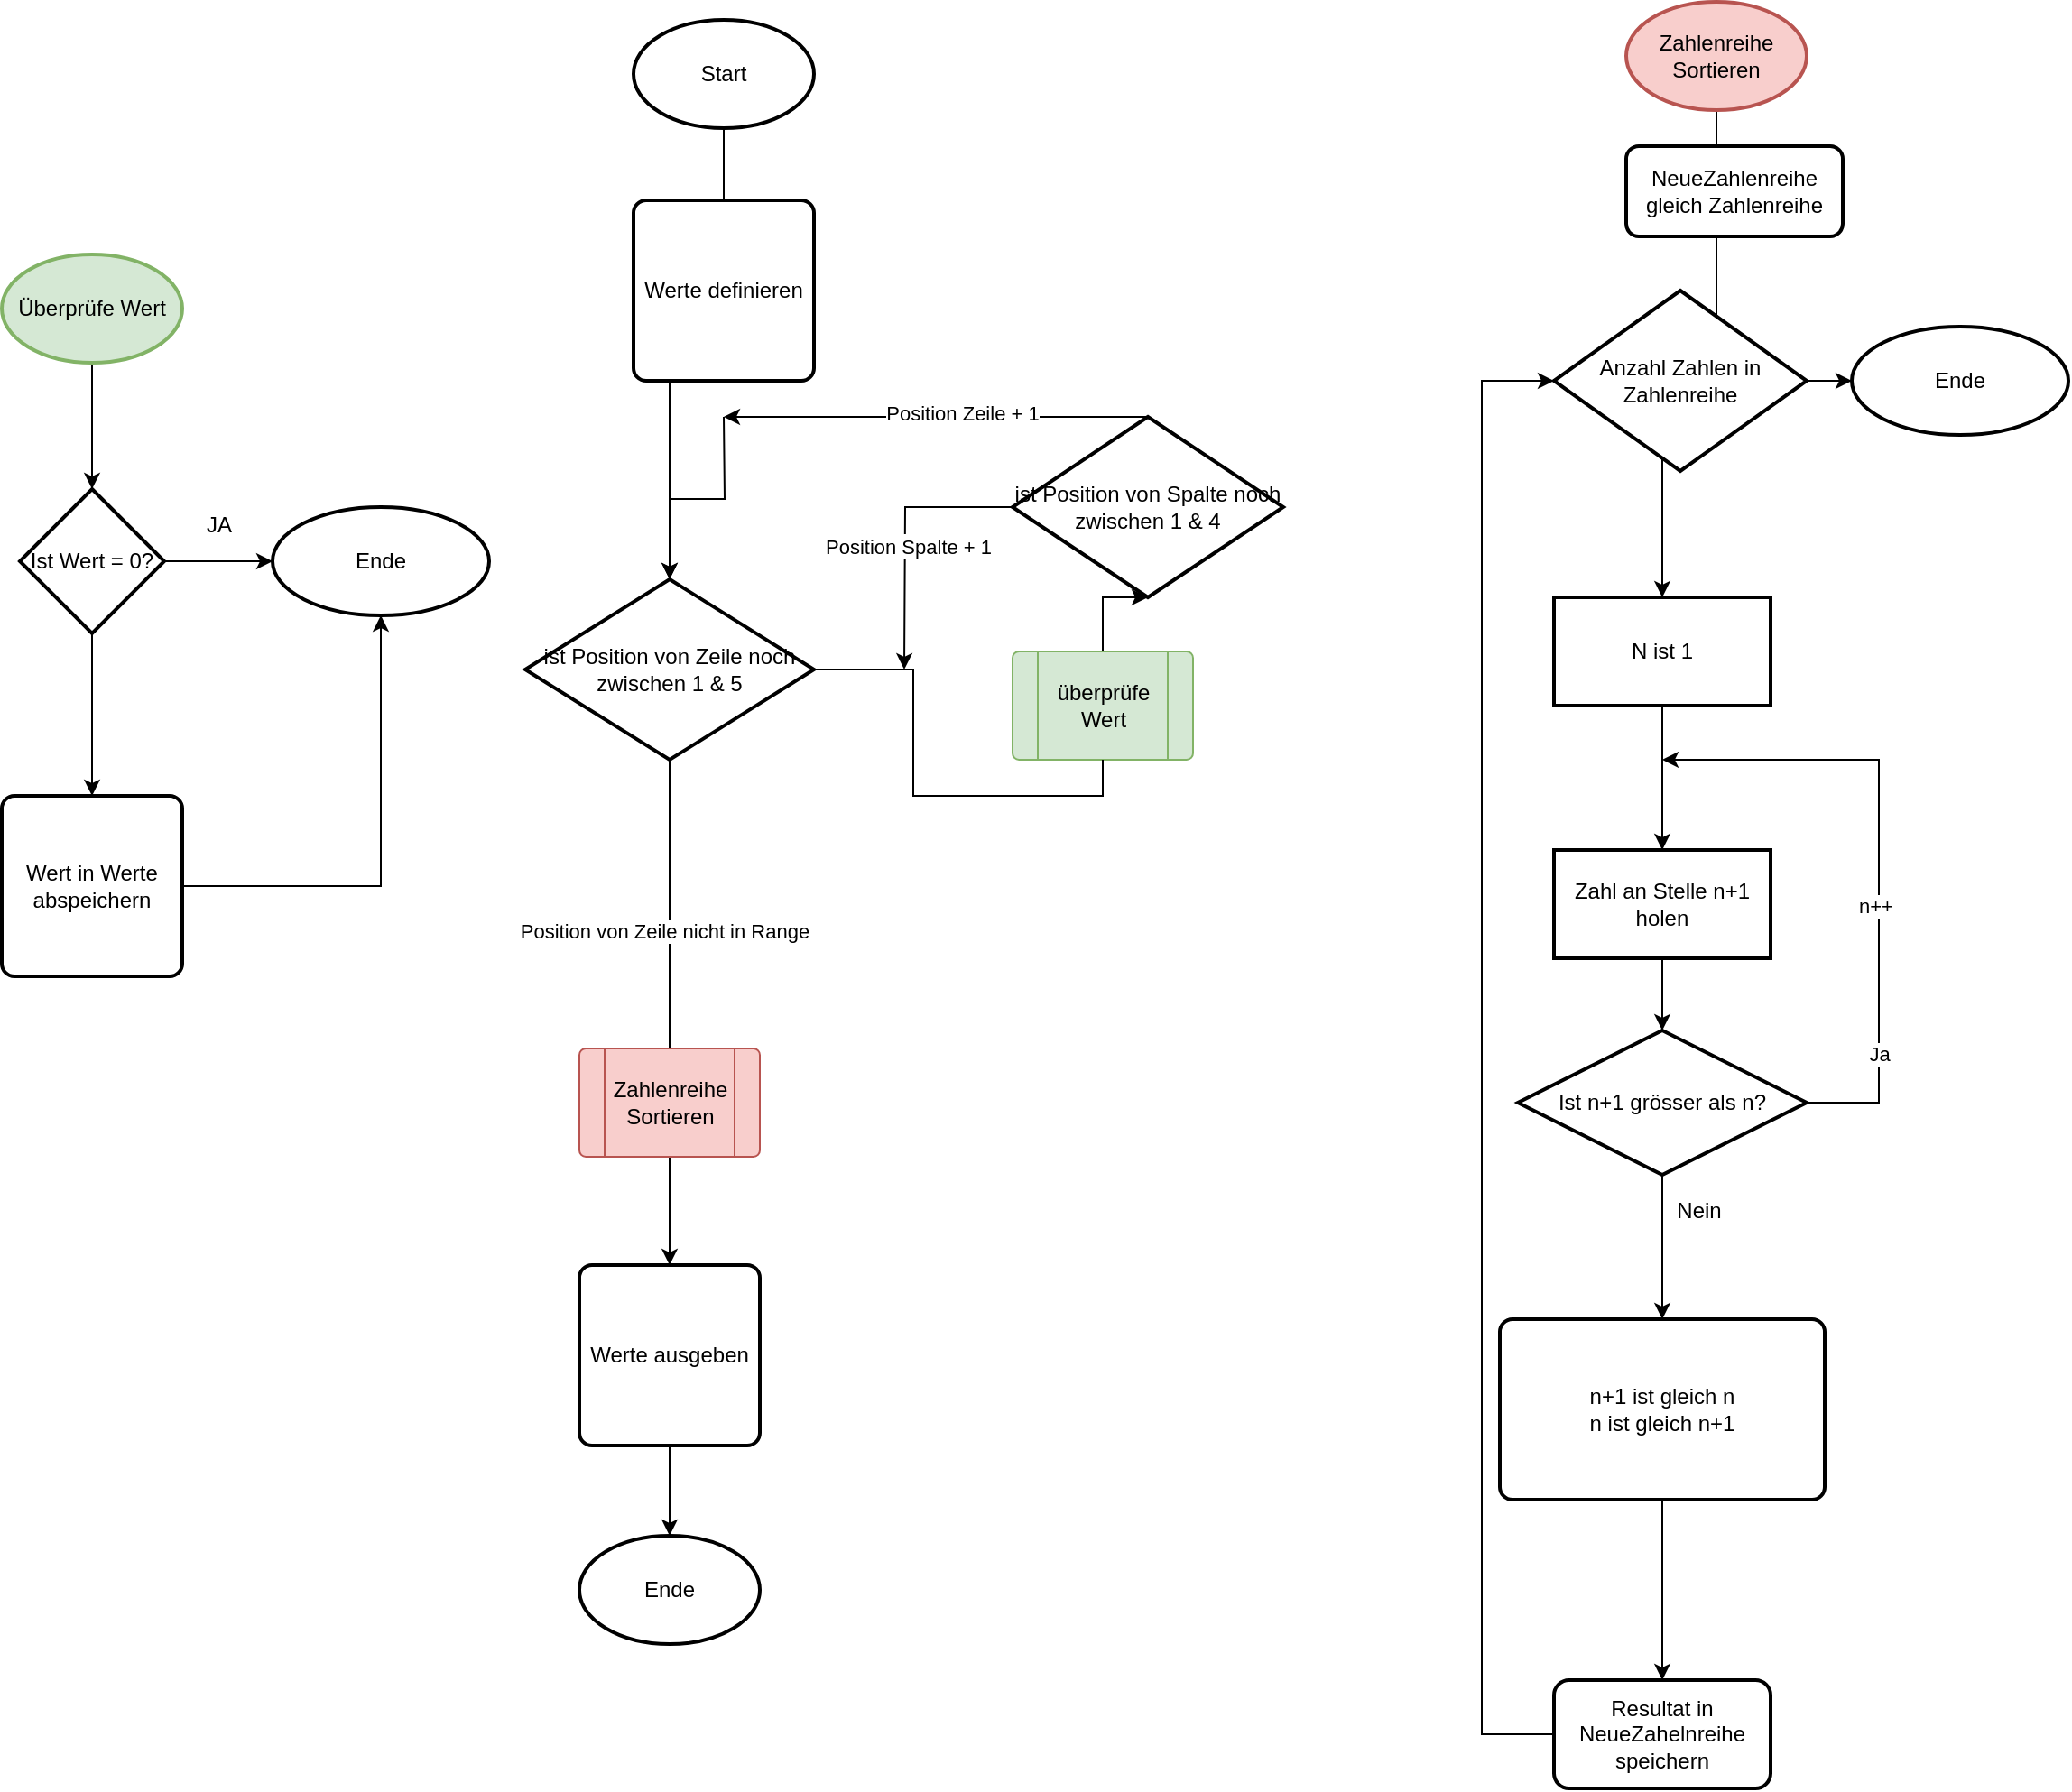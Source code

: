 <mxfile version="15.1.4" type="github"><diagram id="RHZKYHjEUgMx3zhQorcH" name="Page-1"><mxGraphModel dx="1709" dy="1017" grid="1" gridSize="10" guides="1" tooltips="1" connect="1" arrows="1" fold="1" page="1" pageScale="1" pageWidth="1654" pageHeight="1169" math="0" shadow="0"><root><mxCell id="0"/><mxCell id="1" parent="0"/><mxCell id="k-Emy_wssQss-u3TcQqY-7" style="edgeStyle=orthogonalEdgeStyle;rounded=0;orthogonalLoop=1;jettySize=auto;html=1;entryX=0.5;entryY=0;entryDx=0;entryDy=0;entryPerimeter=0;" edge="1" parent="1" source="k-Emy_wssQss-u3TcQqY-1" target="k-Emy_wssQss-u3TcQqY-3"><mxGeometry relative="1" as="geometry"><mxPoint x="570" y="230" as="targetPoint"/></mxGeometry></mxCell><mxCell id="k-Emy_wssQss-u3TcQqY-1" value="Start" style="strokeWidth=2;html=1;shape=mxgraph.flowchart.start_1;whiteSpace=wrap;" vertex="1" parent="1"><mxGeometry x="520" y="70" width="100" height="60" as="geometry"/></mxCell><mxCell id="k-Emy_wssQss-u3TcQqY-6" style="edgeStyle=orthogonalEdgeStyle;rounded=0;orthogonalLoop=1;jettySize=auto;html=1;" edge="1" parent="1" target="k-Emy_wssQss-u3TcQqY-3"><mxGeometry relative="1" as="geometry"><mxPoint x="570" y="290" as="sourcePoint"/></mxGeometry></mxCell><mxCell id="k-Emy_wssQss-u3TcQqY-10" style="edgeStyle=orthogonalEdgeStyle;rounded=0;orthogonalLoop=1;jettySize=auto;html=1;entryX=0.5;entryY=1;entryDx=0;entryDy=0;entryPerimeter=0;startArrow=none;" edge="1" parent="1" source="k-Emy_wssQss-u3TcQqY-18" target="k-Emy_wssQss-u3TcQqY-9"><mxGeometry relative="1" as="geometry"><Array as="points"><mxPoint x="780" y="430"/><mxPoint x="780" y="390"/></Array></mxGeometry></mxCell><mxCell id="k-Emy_wssQss-u3TcQqY-14" value="" style="edgeStyle=orthogonalEdgeStyle;rounded=0;orthogonalLoop=1;jettySize=auto;html=1;entryX=0.5;entryY=0;entryDx=0;entryDy=0;" edge="1" parent="1" source="k-Emy_wssQss-u3TcQqY-3" target="k-Emy_wssQss-u3TcQqY-31"><mxGeometry relative="1" as="geometry"><mxPoint x="570" y="610" as="targetPoint"/><Array as="points"/></mxGeometry></mxCell><mxCell id="k-Emy_wssQss-u3TcQqY-17" value="Position von Zeile nicht in Range" style="edgeLabel;html=1;align=center;verticalAlign=middle;resizable=0;points=[];" vertex="1" connectable="0" parent="k-Emy_wssQss-u3TcQqY-14"><mxGeometry x="-0.32" y="-3" relative="1" as="geometry"><mxPoint as="offset"/></mxGeometry></mxCell><mxCell id="k-Emy_wssQss-u3TcQqY-3" value="ist Position von Zeile noch zwischen 1 &amp;amp; 5" style="strokeWidth=2;html=1;shape=mxgraph.flowchart.decision;whiteSpace=wrap;" vertex="1" parent="1"><mxGeometry x="460" y="380" width="160" height="100" as="geometry"/></mxCell><mxCell id="k-Emy_wssQss-u3TcQqY-11" style="edgeStyle=orthogonalEdgeStyle;rounded=0;orthogonalLoop=1;jettySize=auto;html=1;" edge="1" parent="1" source="k-Emy_wssQss-u3TcQqY-9"><mxGeometry relative="1" as="geometry"><mxPoint x="670" y="430" as="targetPoint"/></mxGeometry></mxCell><mxCell id="k-Emy_wssQss-u3TcQqY-15" value="n++" style="edgeLabel;html=1;align=center;verticalAlign=middle;resizable=0;points=[];" vertex="1" connectable="0" parent="k-Emy_wssQss-u3TcQqY-11"><mxGeometry x="0.067" y="-1" relative="1" as="geometry"><mxPoint as="offset"/></mxGeometry></mxCell><mxCell id="k-Emy_wssQss-u3TcQqY-52" value="Position Spalte + 1" style="edgeLabel;html=1;align=center;verticalAlign=middle;resizable=0;points=[];" vertex="1" connectable="0" parent="k-Emy_wssQss-u3TcQqY-11"><mxGeometry x="0.093" y="1" relative="1" as="geometry"><mxPoint as="offset"/></mxGeometry></mxCell><mxCell id="k-Emy_wssQss-u3TcQqY-12" style="edgeStyle=orthogonalEdgeStyle;rounded=0;orthogonalLoop=1;jettySize=auto;html=1;exitX=0.5;exitY=0;exitDx=0;exitDy=0;exitPerimeter=0;" edge="1" parent="1" source="k-Emy_wssQss-u3TcQqY-9"><mxGeometry relative="1" as="geometry"><mxPoint x="570" y="290" as="targetPoint"/><Array as="points"><mxPoint x="700" y="290"/><mxPoint x="700" y="290"/></Array></mxGeometry></mxCell><mxCell id="k-Emy_wssQss-u3TcQqY-16" value="Position Zeile + 1" style="edgeLabel;html=1;align=center;verticalAlign=middle;resizable=0;points=[];" vertex="1" connectable="0" parent="k-Emy_wssQss-u3TcQqY-12"><mxGeometry x="-0.122" y="-2" relative="1" as="geometry"><mxPoint as="offset"/></mxGeometry></mxCell><mxCell id="k-Emy_wssQss-u3TcQqY-9" value="ist Position von Spalte noch zwischen 1 &amp;amp; 4" style="strokeWidth=2;html=1;shape=mxgraph.flowchart.decision;whiteSpace=wrap;" vertex="1" parent="1"><mxGeometry x="730" y="290" width="150" height="100" as="geometry"/></mxCell><mxCell id="k-Emy_wssQss-u3TcQqY-18" value="" style="verticalLabelPosition=bottom;verticalAlign=top;html=1;shape=process;whiteSpace=wrap;rounded=1;size=0.14;arcSize=6;fillColor=#d5e8d4;strokeColor=#82b366;" vertex="1" parent="1"><mxGeometry x="730" y="420" width="100" height="60" as="geometry"/></mxCell><mxCell id="k-Emy_wssQss-u3TcQqY-19" value="" style="edgeStyle=orthogonalEdgeStyle;rounded=0;orthogonalLoop=1;jettySize=auto;html=1;entryX=0.5;entryY=1;entryDx=0;entryDy=0;entryPerimeter=0;endArrow=none;" edge="1" parent="1" source="k-Emy_wssQss-u3TcQqY-3" target="k-Emy_wssQss-u3TcQqY-18"><mxGeometry relative="1" as="geometry"><mxPoint x="620" y="430" as="sourcePoint"/><mxPoint x="780" y="390" as="targetPoint"/><Array as="points"/></mxGeometry></mxCell><mxCell id="k-Emy_wssQss-u3TcQqY-20" value="&lt;div&gt;überprüfe&lt;/div&gt;&lt;div&gt;Wert&lt;/div&gt;" style="text;html=1;align=center;verticalAlign=middle;resizable=0;points=[];autosize=1;strokeColor=none;fillColor=none;" vertex="1" parent="1"><mxGeometry x="745" y="435" width="70" height="30" as="geometry"/></mxCell><mxCell id="k-Emy_wssQss-u3TcQqY-23" value="" style="edgeStyle=orthogonalEdgeStyle;rounded=0;orthogonalLoop=1;jettySize=auto;html=1;" edge="1" parent="1" source="k-Emy_wssQss-u3TcQqY-21" target="k-Emy_wssQss-u3TcQqY-22"><mxGeometry relative="1" as="geometry"/></mxCell><mxCell id="k-Emy_wssQss-u3TcQqY-21" value="Überprüfe Wert" style="strokeWidth=2;html=1;shape=mxgraph.flowchart.start_1;whiteSpace=wrap;fillColor=#d5e8d4;strokeColor=#82b366;" vertex="1" parent="1"><mxGeometry x="170" y="200" width="100" height="60" as="geometry"/></mxCell><mxCell id="k-Emy_wssQss-u3TcQqY-25" value="" style="edgeStyle=orthogonalEdgeStyle;rounded=0;orthogonalLoop=1;jettySize=auto;html=1;" edge="1" parent="1" source="k-Emy_wssQss-u3TcQqY-22" target="k-Emy_wssQss-u3TcQqY-24"><mxGeometry relative="1" as="geometry"/></mxCell><mxCell id="k-Emy_wssQss-u3TcQqY-26" style="edgeStyle=orthogonalEdgeStyle;rounded=0;orthogonalLoop=1;jettySize=auto;html=1;" edge="1" parent="1" source="k-Emy_wssQss-u3TcQqY-22"><mxGeometry relative="1" as="geometry"><mxPoint x="220" y="500" as="targetPoint"/></mxGeometry></mxCell><mxCell id="k-Emy_wssQss-u3TcQqY-22" value="Ist Wert = 0?" style="rhombus;whiteSpace=wrap;html=1;strokeWidth=2;" vertex="1" parent="1"><mxGeometry x="180" y="330" width="80" height="80" as="geometry"/></mxCell><mxCell id="k-Emy_wssQss-u3TcQqY-24" value="Ende" style="ellipse;whiteSpace=wrap;html=1;strokeWidth=2;" vertex="1" parent="1"><mxGeometry x="320" y="340" width="120" height="60" as="geometry"/></mxCell><mxCell id="k-Emy_wssQss-u3TcQqY-29" style="edgeStyle=orthogonalEdgeStyle;rounded=0;orthogonalLoop=1;jettySize=auto;html=1;entryX=0.5;entryY=1;entryDx=0;entryDy=0;" edge="1" parent="1" source="k-Emy_wssQss-u3TcQqY-27" target="k-Emy_wssQss-u3TcQqY-24"><mxGeometry relative="1" as="geometry"/></mxCell><mxCell id="k-Emy_wssQss-u3TcQqY-27" value="Wert in Werte abspeichern" style="rounded=1;whiteSpace=wrap;html=1;absoluteArcSize=1;arcSize=14;strokeWidth=2;gradientColor=#ffffff;" vertex="1" parent="1"><mxGeometry x="170" y="500" width="100" height="100" as="geometry"/></mxCell><mxCell id="k-Emy_wssQss-u3TcQqY-28" value="Werte definieren" style="rounded=1;whiteSpace=wrap;html=1;absoluteArcSize=1;arcSize=14;strokeWidth=2;" vertex="1" parent="1"><mxGeometry x="520" y="170" width="100" height="100" as="geometry"/></mxCell><mxCell id="k-Emy_wssQss-u3TcQqY-33" style="edgeStyle=orthogonalEdgeStyle;rounded=0;orthogonalLoop=1;jettySize=auto;html=1;entryX=0.5;entryY=0;entryDx=0;entryDy=0;entryPerimeter=0;" edge="1" parent="1" source="k-Emy_wssQss-u3TcQqY-31" target="k-Emy_wssQss-u3TcQqY-32"><mxGeometry relative="1" as="geometry"/></mxCell><mxCell id="k-Emy_wssQss-u3TcQqY-31" value="Werte ausgeben" style="rounded=1;whiteSpace=wrap;html=1;absoluteArcSize=1;arcSize=14;strokeWidth=2;" vertex="1" parent="1"><mxGeometry x="490" y="760" width="100" height="100" as="geometry"/></mxCell><mxCell id="k-Emy_wssQss-u3TcQqY-32" value="Ende" style="strokeWidth=2;html=1;shape=mxgraph.flowchart.start_1;whiteSpace=wrap;" vertex="1" parent="1"><mxGeometry x="490" y="910" width="100" height="60" as="geometry"/></mxCell><mxCell id="k-Emy_wssQss-u3TcQqY-34" value="" style="verticalLabelPosition=bottom;verticalAlign=top;html=1;shape=process;whiteSpace=wrap;rounded=1;size=0.14;arcSize=6;fillColor=#f8cecc;strokeColor=#b85450;" vertex="1" parent="1"><mxGeometry x="490" y="640" width="100" height="60" as="geometry"/></mxCell><mxCell id="k-Emy_wssQss-u3TcQqY-35" value="&lt;div&gt;Zahlenreihe&lt;/div&gt;&lt;div&gt;Sortieren&lt;br&gt;&lt;/div&gt;" style="text;html=1;align=center;verticalAlign=middle;resizable=0;points=[];autosize=1;strokeColor=none;fillColor=none;" vertex="1" parent="1"><mxGeometry x="500" y="655" width="80" height="30" as="geometry"/></mxCell><mxCell id="k-Emy_wssQss-u3TcQqY-38" value="" style="edgeStyle=orthogonalEdgeStyle;rounded=0;orthogonalLoop=1;jettySize=auto;html=1;" edge="1" parent="1" source="k-Emy_wssQss-u3TcQqY-36" target="k-Emy_wssQss-u3TcQqY-37"><mxGeometry relative="1" as="geometry"/></mxCell><mxCell id="k-Emy_wssQss-u3TcQqY-36" value="Zahlenreihe Sortieren" style="strokeWidth=2;html=1;shape=mxgraph.flowchart.start_1;whiteSpace=wrap;fillColor=#f8cecc;strokeColor=#b85450;" vertex="1" parent="1"><mxGeometry x="1070.0" y="60" width="100" height="60" as="geometry"/></mxCell><mxCell id="k-Emy_wssQss-u3TcQqY-40" value="" style="edgeStyle=orthogonalEdgeStyle;rounded=0;orthogonalLoop=1;jettySize=auto;html=1;" edge="1" parent="1" source="k-Emy_wssQss-u3TcQqY-37" target="k-Emy_wssQss-u3TcQqY-39"><mxGeometry relative="1" as="geometry"/></mxCell><mxCell id="k-Emy_wssQss-u3TcQqY-37" value="N ist 1" style="whiteSpace=wrap;html=1;strokeWidth=2;" vertex="1" parent="1"><mxGeometry x="1030.0" y="390" width="120" height="60" as="geometry"/></mxCell><mxCell id="k-Emy_wssQss-u3TcQqY-44" value="" style="edgeStyle=orthogonalEdgeStyle;rounded=0;orthogonalLoop=1;jettySize=auto;html=1;" edge="1" parent="1" source="k-Emy_wssQss-u3TcQqY-39" target="k-Emy_wssQss-u3TcQqY-43"><mxGeometry relative="1" as="geometry"/></mxCell><mxCell id="k-Emy_wssQss-u3TcQqY-39" value="&lt;div&gt;Zahl an Stelle n+1 &lt;br&gt;&lt;/div&gt;&lt;div&gt;holen&lt;br&gt;&lt;/div&gt;" style="whiteSpace=wrap;html=1;strokeWidth=2;" vertex="1" parent="1"><mxGeometry x="1030.0" y="530" width="120" height="60" as="geometry"/></mxCell><mxCell id="k-Emy_wssQss-u3TcQqY-45" style="edgeStyle=orthogonalEdgeStyle;rounded=0;orthogonalLoop=1;jettySize=auto;html=1;" edge="1" parent="1"><mxGeometry relative="1" as="geometry"><mxPoint x="1090.0" y="480" as="targetPoint"/><mxPoint x="1170.0" y="670" as="sourcePoint"/><Array as="points"><mxPoint x="1210.0" y="670"/><mxPoint x="1210.0" y="480"/></Array></mxGeometry></mxCell><mxCell id="k-Emy_wssQss-u3TcQqY-48" value="n++" style="edgeLabel;html=1;align=center;verticalAlign=middle;resizable=0;points=[];" vertex="1" connectable="0" parent="k-Emy_wssQss-u3TcQqY-45"><mxGeometry x="-0.147" y="2" relative="1" as="geometry"><mxPoint as="offset"/></mxGeometry></mxCell><mxCell id="k-Emy_wssQss-u3TcQqY-55" value="Ja" style="edgeLabel;html=1;align=center;verticalAlign=middle;resizable=0;points=[];" vertex="1" connectable="0" parent="k-Emy_wssQss-u3TcQqY-45"><mxGeometry x="-0.616" y="-1" relative="1" as="geometry"><mxPoint x="-1" as="offset"/></mxGeometry></mxCell><mxCell id="k-Emy_wssQss-u3TcQqY-49" style="edgeStyle=orthogonalEdgeStyle;rounded=0;orthogonalLoop=1;jettySize=auto;html=1;entryX=0.5;entryY=0;entryDx=0;entryDy=0;" edge="1" parent="1" source="k-Emy_wssQss-u3TcQqY-43" target="k-Emy_wssQss-u3TcQqY-53"><mxGeometry relative="1" as="geometry"><mxPoint x="1090.0" y="740" as="targetPoint"/></mxGeometry></mxCell><mxCell id="k-Emy_wssQss-u3TcQqY-43" value="Ist n+1 grösser als n?" style="rhombus;whiteSpace=wrap;html=1;strokeWidth=2;" vertex="1" parent="1"><mxGeometry x="1010.0" y="630" width="160" height="80" as="geometry"/></mxCell><mxCell id="k-Emy_wssQss-u3TcQqY-47" value="JA" style="text;html=1;align=center;verticalAlign=middle;resizable=0;points=[];autosize=1;strokeColor=none;fillColor=none;" vertex="1" parent="1"><mxGeometry x="275" y="340" width="30" height="20" as="geometry"/></mxCell><mxCell id="k-Emy_wssQss-u3TcQqY-59" value="" style="edgeStyle=orthogonalEdgeStyle;rounded=0;orthogonalLoop=1;jettySize=auto;html=1;" edge="1" parent="1" source="k-Emy_wssQss-u3TcQqY-53" target="k-Emy_wssQss-u3TcQqY-58"><mxGeometry relative="1" as="geometry"/></mxCell><mxCell id="k-Emy_wssQss-u3TcQqY-53" value="&lt;div&gt;n+1 ist gleich n&lt;/div&gt;&lt;div&gt;n ist gleich n+1&lt;br&gt;&lt;/div&gt;" style="rounded=1;whiteSpace=wrap;html=1;absoluteArcSize=1;arcSize=14;strokeWidth=2;gradientColor=none;" vertex="1" parent="1"><mxGeometry x="1000.0" y="790" width="180" height="100" as="geometry"/></mxCell><mxCell id="k-Emy_wssQss-u3TcQqY-56" value="Nein" style="text;html=1;align=center;verticalAlign=middle;resizable=0;points=[];autosize=1;strokeColor=none;fillColor=none;" vertex="1" parent="1"><mxGeometry x="1090.0" y="720" width="40" height="20" as="geometry"/></mxCell><mxCell id="k-Emy_wssQss-u3TcQqY-57" value="&lt;div&gt;NeueZahlenreihe&lt;/div&gt;&lt;div&gt;gleich Zahlenreihe&lt;br&gt;&lt;/div&gt;" style="rounded=1;whiteSpace=wrap;html=1;absoluteArcSize=1;arcSize=14;strokeWidth=2;gradientColor=none;" vertex="1" parent="1"><mxGeometry x="1070.0" y="140" width="120" height="50" as="geometry"/></mxCell><mxCell id="k-Emy_wssQss-u3TcQqY-60" style="edgeStyle=orthogonalEdgeStyle;rounded=0;orthogonalLoop=1;jettySize=auto;html=1;entryX=0;entryY=0.5;entryDx=0;entryDy=0;entryPerimeter=0;" edge="1" parent="1" source="k-Emy_wssQss-u3TcQqY-58" target="k-Emy_wssQss-u3TcQqY-61"><mxGeometry relative="1" as="geometry"><Array as="points"><mxPoint x="990.0" y="1020"/><mxPoint x="990.0" y="270"/></Array></mxGeometry></mxCell><mxCell id="k-Emy_wssQss-u3TcQqY-58" value="&lt;div&gt;Resultat in NeueZahelnreihe&lt;/div&gt;&lt;div&gt;speichern&lt;br&gt;&lt;/div&gt;" style="whiteSpace=wrap;html=1;rounded=1;strokeWidth=2;arcSize=14;" vertex="1" parent="1"><mxGeometry x="1030.0" y="990" width="120" height="60" as="geometry"/></mxCell><mxCell id="k-Emy_wssQss-u3TcQqY-64" value="" style="edgeStyle=orthogonalEdgeStyle;rounded=0;orthogonalLoop=1;jettySize=auto;html=1;" edge="1" parent="1" source="k-Emy_wssQss-u3TcQqY-61" target="k-Emy_wssQss-u3TcQqY-63"><mxGeometry relative="1" as="geometry"/></mxCell><mxCell id="k-Emy_wssQss-u3TcQqY-61" value="Anzahl Zahlen in Zahlenreihe" style="strokeWidth=2;html=1;shape=mxgraph.flowchart.decision;whiteSpace=wrap;gradientColor=none;" vertex="1" parent="1"><mxGeometry x="1030.0" y="220" width="140" height="100" as="geometry"/></mxCell><mxCell id="k-Emy_wssQss-u3TcQqY-63" value="Ende" style="ellipse;whiteSpace=wrap;html=1;strokeWidth=2;" vertex="1" parent="1"><mxGeometry x="1195.0" y="240" width="120" height="60" as="geometry"/></mxCell></root></mxGraphModel></diagram></mxfile>